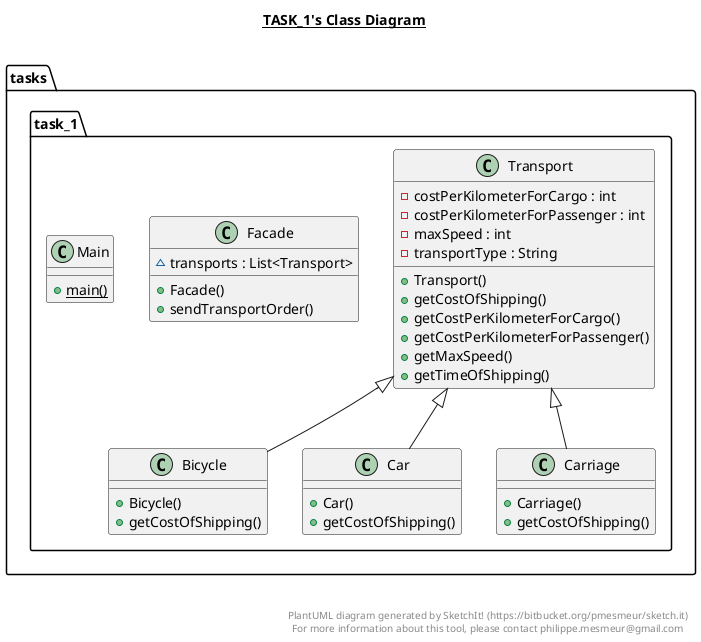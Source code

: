@startuml

title __TASK_1's Class Diagram__\n

  namespace tasks.task_1 {
    class tasks.task_1.Bicycle {
        + Bicycle()
        + getCostOfShipping()
    }
  }
  

  namespace tasks.task_1 {
    class tasks.task_1.Car {
        + Car()
        + getCostOfShipping()
    }
  }
  

  namespace tasks.task_1 {
    class tasks.task_1.Carriage {
        + Carriage()
        + getCostOfShipping()
    }
  }
  

  namespace tasks.task_1 {
    class tasks.task_1.Facade {
        ~ transports : List<Transport>
        + Facade()
        + sendTransportOrder()
    }
  }
  

  namespace tasks.task_1 {
    class tasks.task_1.Main {
        {static} + main()
    }
  }
  

  namespace tasks.task_1 {
    class tasks.task_1.Transport {
        - costPerKilometerForCargo : int
        - costPerKilometerForPassenger : int
        - maxSpeed : int
        - transportType : String
        + Transport()
        + getCostOfShipping()
        + getCostPerKilometerForCargo()
        + getCostPerKilometerForPassenger()
        + getMaxSpeed()
        + getTimeOfShipping()
    }
  }
  

  tasks.task_1.Bicycle -up-|> tasks.task_1.Transport
  tasks.task_1.Car -up-|> tasks.task_1.Transport
  tasks.task_1.Carriage -up-|> tasks.task_1.Transport


right footer


PlantUML diagram generated by SketchIt! (https://bitbucket.org/pmesmeur/sketch.it)
For more information about this tool, please contact philippe.mesmeur@gmail.com
endfooter

@enduml